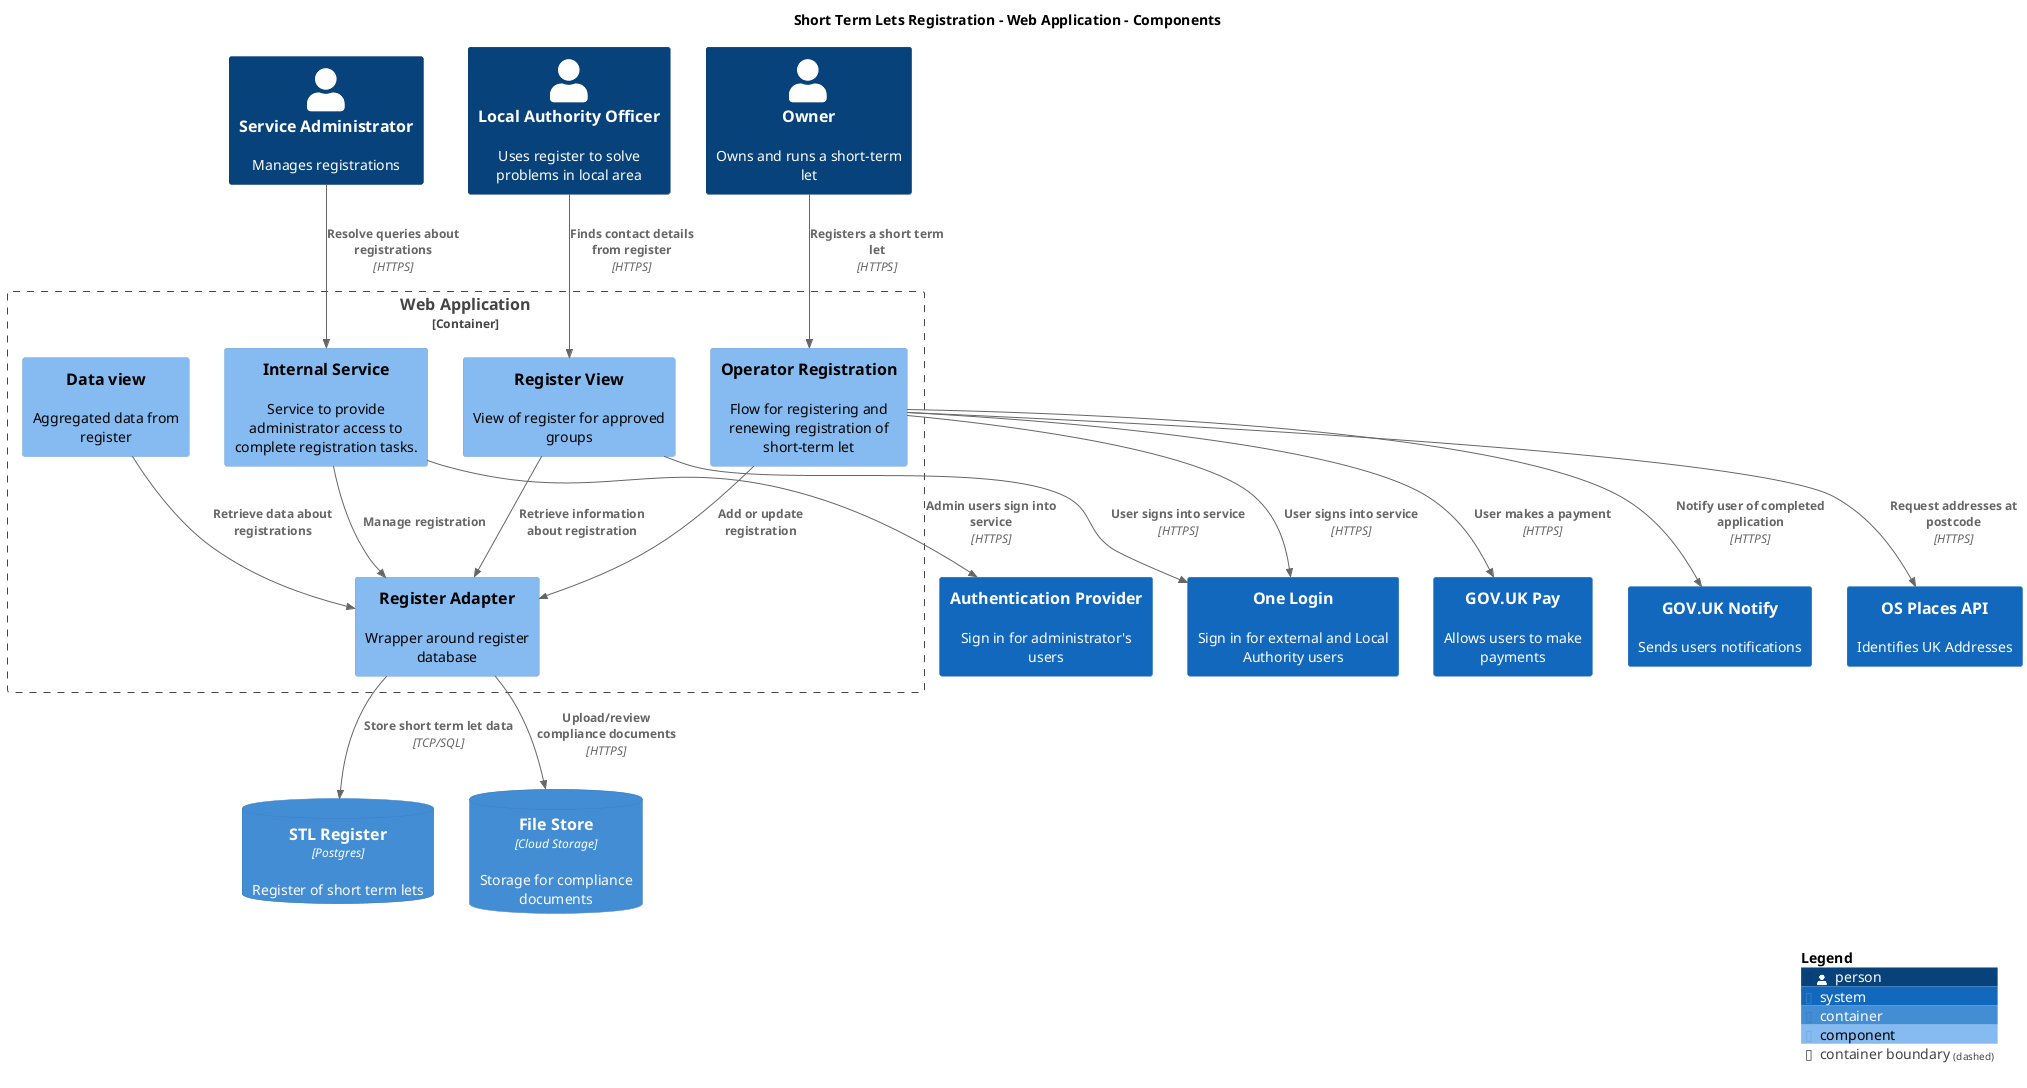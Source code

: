 @startuml
set separator none
title Short Term Lets Registration - Web Application - Components

top to bottom direction

!include <C4/C4>
!include <C4/C4_Context>
!include <C4/C4_Container>
!include <C4/C4_Component>

Person(ServiceAdministrator, "Service Administrator", $descr="Manages registrations", $tags="", $link="")
Person(Owner, "Owner", $descr="Owns and runs a short-term let", $tags="", $link="")
Person(LocalAuthorityOfficer, "Local Authority Officer", $descr="Uses register to solve problems in local area", $tags="", $link="")
System(GOVUKPay, "GOV.UK Pay", $descr="Allows users to make payments", $tags="", $link="")
System(OneLogin, "One Login", $descr="Sign in for external and Local Authority users", $tags="", $link="")
System(GOVUKNotify, "GOV.UK Notify", $descr="Sends users notifications", $tags="", $link="")
System(AuthenticationProvider, "Authentication Provider", $descr="Sign in for administrator's users", $tags="", $link="")
System(OSPlacesAPI, "OS Places API", $descr="Identifies UK Addresses", $tags="", $link="")
ContainerDb(ShortTermLetsRegistration.STLRegister, "STL Register", $techn="Postgres", $descr="Register of short term lets", $tags="", $link="")
ContainerDb(ShortTermLetsRegistration.FileStore, "File Store", $techn="Cloud Storage", $descr="Storage for compliance documents", $tags="", $link="")

Container_Boundary("ShortTermLetsRegistration.WebApplication_boundary", "Web Application", $tags="") {
  Component(ShortTermLetsRegistration.WebApplication.OperatorRegistration, "Operator Registration", $techn="", $descr="Flow for registering and renewing registration of short-term let", $tags="", $link="")
  Component(ShortTermLetsRegistration.WebApplication.RegisterView, "Register View", $techn="", $descr="View of register for approved groups", $tags="", $link="")
  Component(ShortTermLetsRegistration.WebApplication.InternalService, "Internal Service", $techn="", $descr="Service to provide administrator access to complete registration tasks.", $tags="", $link="")
  Component(ShortTermLetsRegistration.WebApplication.Dataview, "Data view", $techn="", $descr="Aggregated data from register", $tags="", $link="")
  Component(ShortTermLetsRegistration.WebApplication.RegisterAdapter, "Register Adapter", $techn="", $descr="Wrapper around register database", $tags="", $link="")
}

Rel(Owner, ShortTermLetsRegistration.WebApplication.OperatorRegistration, "Registers a short term let", $techn="HTTPS", $tags="", $link="")
Rel(ServiceAdministrator, ShortTermLetsRegistration.WebApplication.InternalService, "Resolve queries about registrations", $techn="HTTPS", $tags="", $link="")
Rel(LocalAuthorityOfficer, ShortTermLetsRegistration.WebApplication.RegisterView, "Finds contact details from register", $techn="HTTPS", $tags="", $link="")
Rel(ShortTermLetsRegistration.WebApplication.RegisterAdapter, ShortTermLetsRegistration.STLRegister, "Store short term let data", $techn="TCP/SQL", $tags="", $link="")
Rel(ShortTermLetsRegistration.WebApplication.OperatorRegistration, GOVUKPay, "User makes a payment", $techn="HTTPS", $tags="", $link="")
Rel(ShortTermLetsRegistration.WebApplication.OperatorRegistration, OneLogin, "User signs into service", $techn="HTTPS", $tags="", $link="")
Rel(ShortTermLetsRegistration.WebApplication.RegisterView, OneLogin, "User signs into service", $techn="HTTPS", $tags="", $link="")
Rel(ShortTermLetsRegistration.WebApplication.InternalService, AuthenticationProvider, "Admin users sign into service", $techn="HTTPS", $tags="", $link="")
Rel(ShortTermLetsRegistration.WebApplication.OperatorRegistration, GOVUKNotify, "Notify user of completed application", $techn="HTTPS", $tags="", $link="")
Rel(ShortTermLetsRegistration.WebApplication.RegisterAdapter, ShortTermLetsRegistration.FileStore, "Upload/review compliance documents", $techn="HTTPS", $tags="", $link="")
Rel(ShortTermLetsRegistration.WebApplication.OperatorRegistration, OSPlacesAPI, "Request addresses at postcode", $techn="HTTPS", $tags="", $link="")
Rel(ShortTermLetsRegistration.WebApplication.OperatorRegistration, ShortTermLetsRegistration.WebApplication.RegisterAdapter, "Add or update registration", $techn="", $tags="", $link="")
Rel(ShortTermLetsRegistration.WebApplication.RegisterView, ShortTermLetsRegistration.WebApplication.RegisterAdapter, "Retrieve information about registration", $techn="", $tags="", $link="")
Rel(ShortTermLetsRegistration.WebApplication.InternalService, ShortTermLetsRegistration.WebApplication.RegisterAdapter, "Manage registration", $techn="", $tags="", $link="")
Rel(ShortTermLetsRegistration.WebApplication.Dataview, ShortTermLetsRegistration.WebApplication.RegisterAdapter, "Retrieve data about registrations", $techn="", $tags="", $link="")

SHOW_LEGEND(true)
@enduml